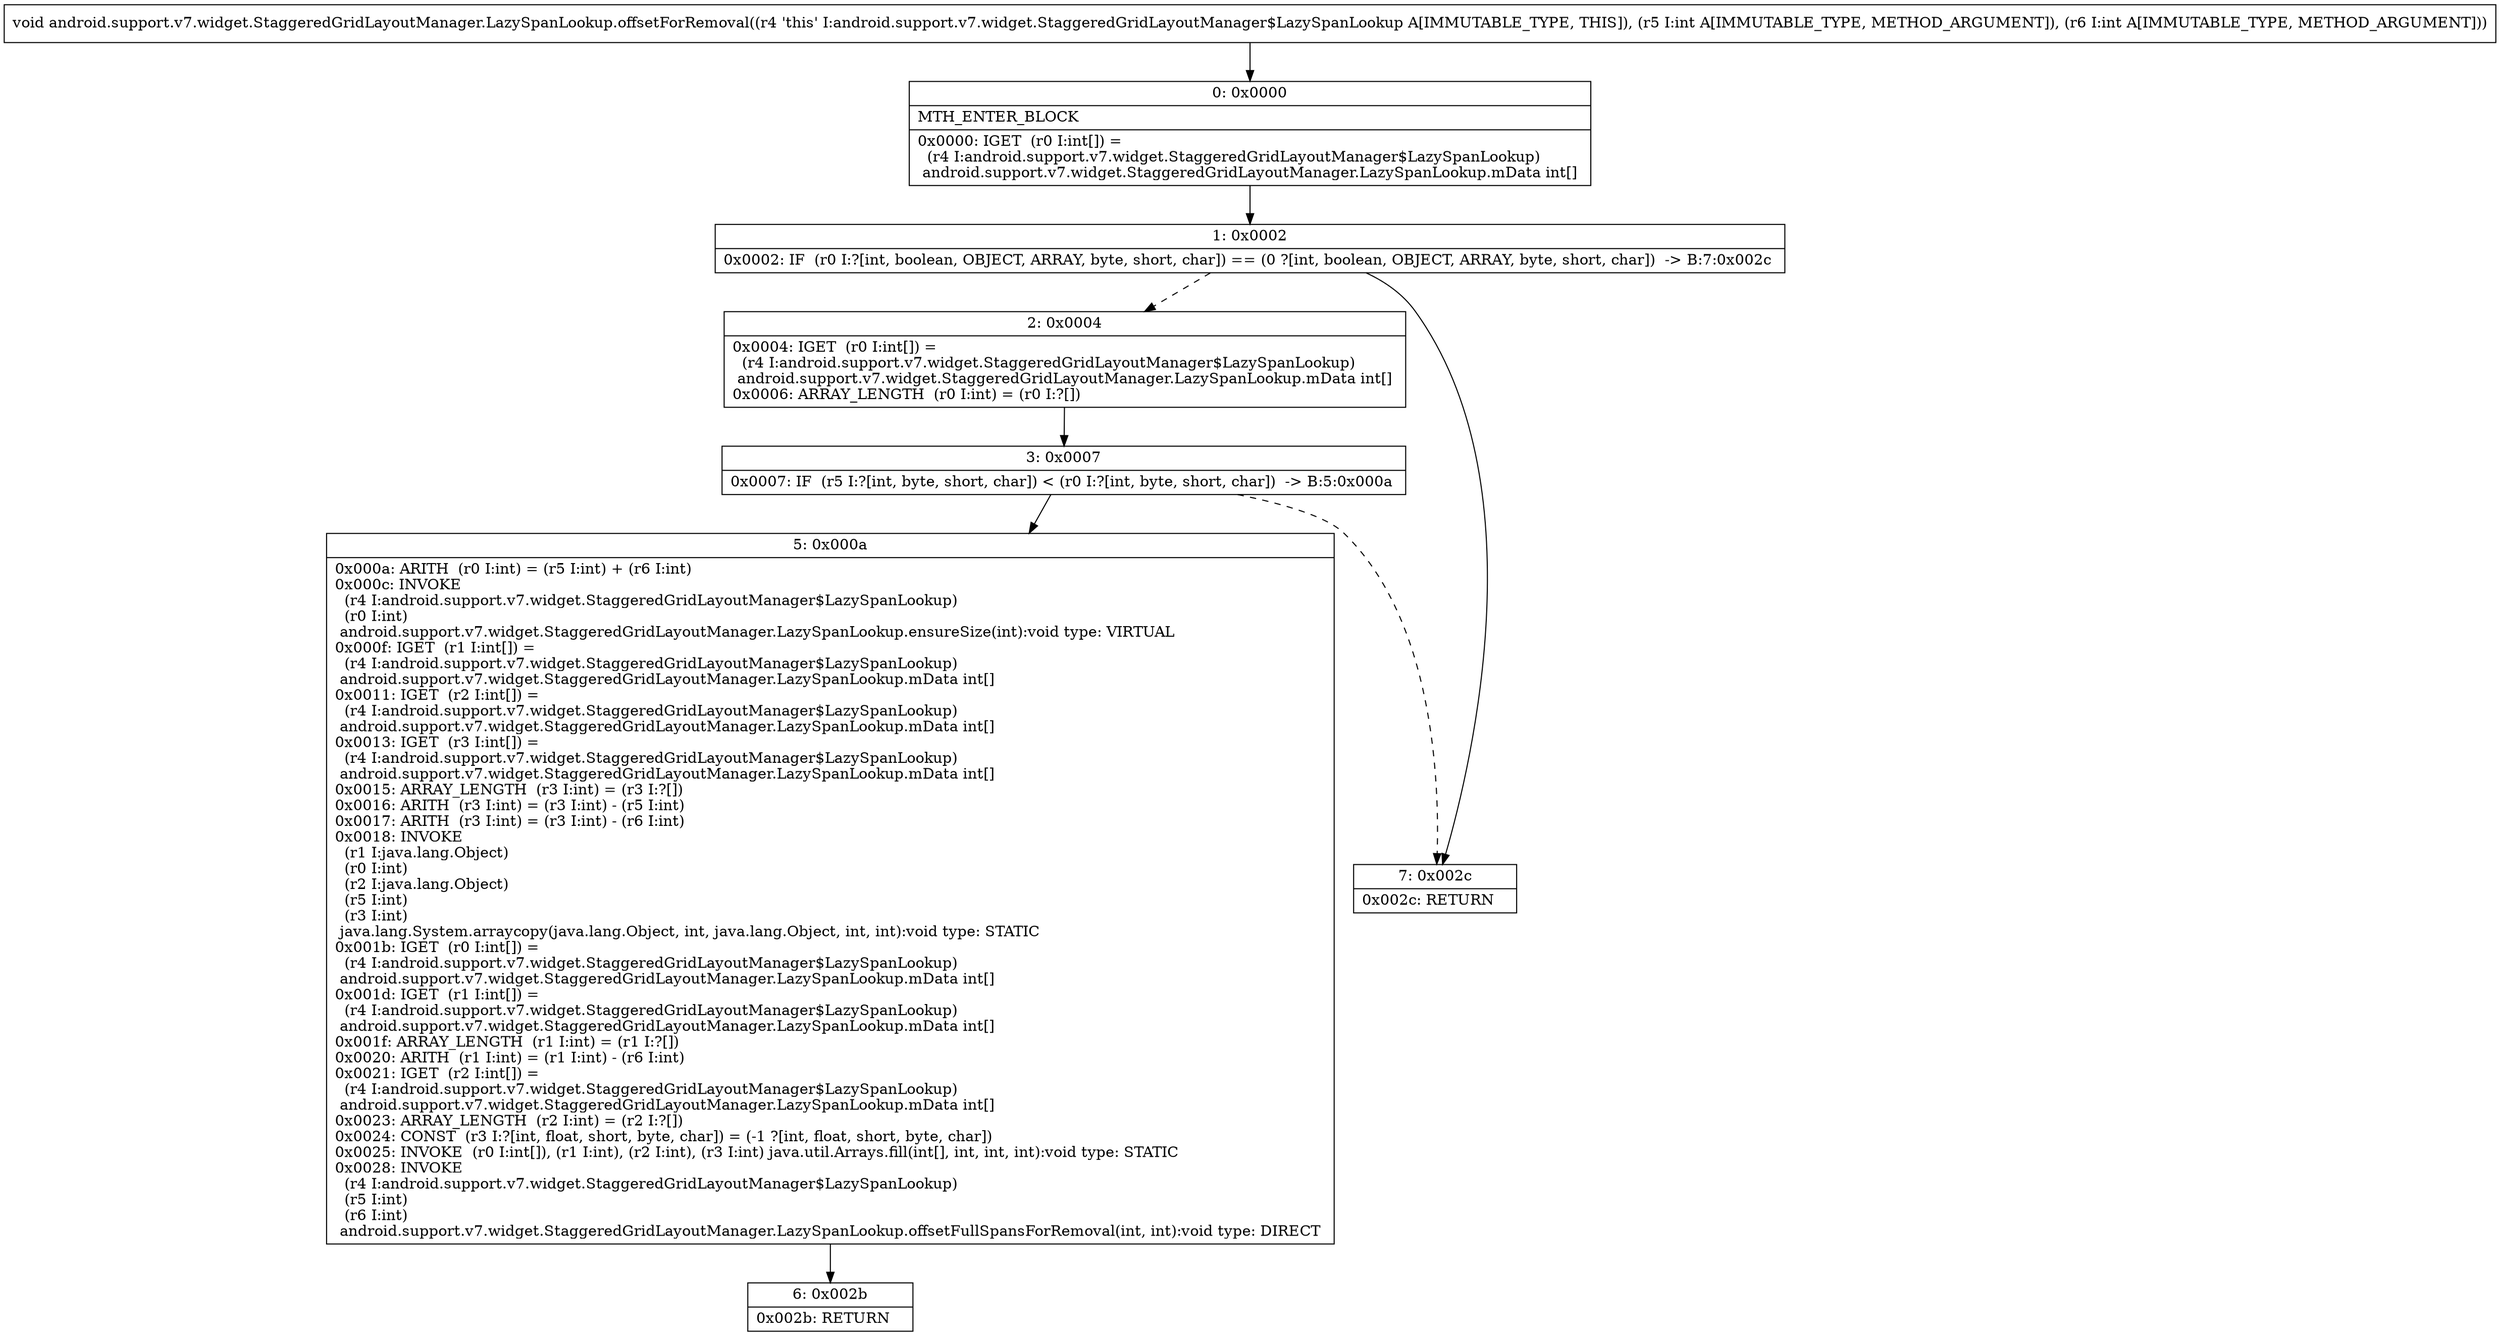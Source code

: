 digraph "CFG forandroid.support.v7.widget.StaggeredGridLayoutManager.LazySpanLookup.offsetForRemoval(II)V" {
Node_0 [shape=record,label="{0\:\ 0x0000|MTH_ENTER_BLOCK\l|0x0000: IGET  (r0 I:int[]) = \l  (r4 I:android.support.v7.widget.StaggeredGridLayoutManager$LazySpanLookup)\l android.support.v7.widget.StaggeredGridLayoutManager.LazySpanLookup.mData int[] \l}"];
Node_1 [shape=record,label="{1\:\ 0x0002|0x0002: IF  (r0 I:?[int, boolean, OBJECT, ARRAY, byte, short, char]) == (0 ?[int, boolean, OBJECT, ARRAY, byte, short, char])  \-\> B:7:0x002c \l}"];
Node_2 [shape=record,label="{2\:\ 0x0004|0x0004: IGET  (r0 I:int[]) = \l  (r4 I:android.support.v7.widget.StaggeredGridLayoutManager$LazySpanLookup)\l android.support.v7.widget.StaggeredGridLayoutManager.LazySpanLookup.mData int[] \l0x0006: ARRAY_LENGTH  (r0 I:int) = (r0 I:?[]) \l}"];
Node_3 [shape=record,label="{3\:\ 0x0007|0x0007: IF  (r5 I:?[int, byte, short, char]) \< (r0 I:?[int, byte, short, char])  \-\> B:5:0x000a \l}"];
Node_5 [shape=record,label="{5\:\ 0x000a|0x000a: ARITH  (r0 I:int) = (r5 I:int) + (r6 I:int) \l0x000c: INVOKE  \l  (r4 I:android.support.v7.widget.StaggeredGridLayoutManager$LazySpanLookup)\l  (r0 I:int)\l android.support.v7.widget.StaggeredGridLayoutManager.LazySpanLookup.ensureSize(int):void type: VIRTUAL \l0x000f: IGET  (r1 I:int[]) = \l  (r4 I:android.support.v7.widget.StaggeredGridLayoutManager$LazySpanLookup)\l android.support.v7.widget.StaggeredGridLayoutManager.LazySpanLookup.mData int[] \l0x0011: IGET  (r2 I:int[]) = \l  (r4 I:android.support.v7.widget.StaggeredGridLayoutManager$LazySpanLookup)\l android.support.v7.widget.StaggeredGridLayoutManager.LazySpanLookup.mData int[] \l0x0013: IGET  (r3 I:int[]) = \l  (r4 I:android.support.v7.widget.StaggeredGridLayoutManager$LazySpanLookup)\l android.support.v7.widget.StaggeredGridLayoutManager.LazySpanLookup.mData int[] \l0x0015: ARRAY_LENGTH  (r3 I:int) = (r3 I:?[]) \l0x0016: ARITH  (r3 I:int) = (r3 I:int) \- (r5 I:int) \l0x0017: ARITH  (r3 I:int) = (r3 I:int) \- (r6 I:int) \l0x0018: INVOKE  \l  (r1 I:java.lang.Object)\l  (r0 I:int)\l  (r2 I:java.lang.Object)\l  (r5 I:int)\l  (r3 I:int)\l java.lang.System.arraycopy(java.lang.Object, int, java.lang.Object, int, int):void type: STATIC \l0x001b: IGET  (r0 I:int[]) = \l  (r4 I:android.support.v7.widget.StaggeredGridLayoutManager$LazySpanLookup)\l android.support.v7.widget.StaggeredGridLayoutManager.LazySpanLookup.mData int[] \l0x001d: IGET  (r1 I:int[]) = \l  (r4 I:android.support.v7.widget.StaggeredGridLayoutManager$LazySpanLookup)\l android.support.v7.widget.StaggeredGridLayoutManager.LazySpanLookup.mData int[] \l0x001f: ARRAY_LENGTH  (r1 I:int) = (r1 I:?[]) \l0x0020: ARITH  (r1 I:int) = (r1 I:int) \- (r6 I:int) \l0x0021: IGET  (r2 I:int[]) = \l  (r4 I:android.support.v7.widget.StaggeredGridLayoutManager$LazySpanLookup)\l android.support.v7.widget.StaggeredGridLayoutManager.LazySpanLookup.mData int[] \l0x0023: ARRAY_LENGTH  (r2 I:int) = (r2 I:?[]) \l0x0024: CONST  (r3 I:?[int, float, short, byte, char]) = (\-1 ?[int, float, short, byte, char]) \l0x0025: INVOKE  (r0 I:int[]), (r1 I:int), (r2 I:int), (r3 I:int) java.util.Arrays.fill(int[], int, int, int):void type: STATIC \l0x0028: INVOKE  \l  (r4 I:android.support.v7.widget.StaggeredGridLayoutManager$LazySpanLookup)\l  (r5 I:int)\l  (r6 I:int)\l android.support.v7.widget.StaggeredGridLayoutManager.LazySpanLookup.offsetFullSpansForRemoval(int, int):void type: DIRECT \l}"];
Node_6 [shape=record,label="{6\:\ 0x002b|0x002b: RETURN   \l}"];
Node_7 [shape=record,label="{7\:\ 0x002c|0x002c: RETURN   \l}"];
MethodNode[shape=record,label="{void android.support.v7.widget.StaggeredGridLayoutManager.LazySpanLookup.offsetForRemoval((r4 'this' I:android.support.v7.widget.StaggeredGridLayoutManager$LazySpanLookup A[IMMUTABLE_TYPE, THIS]), (r5 I:int A[IMMUTABLE_TYPE, METHOD_ARGUMENT]), (r6 I:int A[IMMUTABLE_TYPE, METHOD_ARGUMENT])) }"];
MethodNode -> Node_0;
Node_0 -> Node_1;
Node_1 -> Node_2[style=dashed];
Node_1 -> Node_7;
Node_2 -> Node_3;
Node_3 -> Node_5;
Node_3 -> Node_7[style=dashed];
Node_5 -> Node_6;
}

